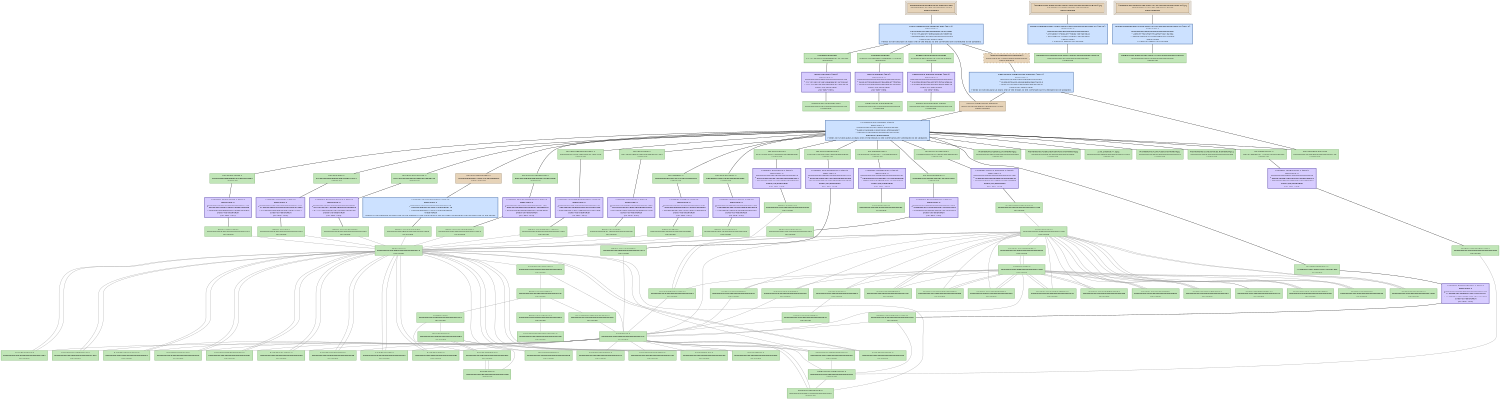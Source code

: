 digraph GetBusTicks {
   size = "10.000000,8.500000";
   concentrate = false;

   node [ shape = box, style = filled, color = "0.3 0.5 0.6", fillcolor = "0.3 0.2 0.9", fontname = "Monaco", fontsize = "9" ];
   n00001 [ label = "Development/GetBusTicks.mexmac.app\nd9eddebfe91d3adb524b5f2e935a7a5f\nDepsUpdated", color = "0.1 0.5 0.5", fillcolor = "0.1 0.2 0.9", peripheries = 3 ];
   n00002 [ label = "Contents/Info.plist\nc1c1215842047068eabebce124763435\nUpToDate" ];
   n00003 [ label = "GetBusTicks.build/Info.plist\n000000004355fe760000000000000299\nUpToDate" ];
   n00004 [ label = "Contents/PkgInfo\n0ce5427d24d5ab407d4adb5a77f23fa0\nUpToDate" ];
   n00005 [ label = "GetBusTicks.build/PkgInfo\n000000004355fe760000000000000008\nUpToDate" ];
   n00006 [ label = "English.lproj/InfoPlist.strings\n6350fa0fc8ed7864b7b75f97ec4fea24\nUpToDate" ];
   n00007 [ label = "English.lproj/InfoPlist.strings\n00000000434c45840000000000000228\nUpToDate" ];
   n00008 [ label = "ppc/PsychError.o\n8557cb56c405c13a38a99facd88ee60e\nUpToDate" ];
   n00009 [ label = "Base/PsychError.c\n00000000434c4585000000000000563d\nUpToDate" ];
   n00010 [ label = "ppc/PsychRegisterProject.o\n4d629e5a31c8c61dd6355c027bbf1edc\nUpToDate" ];
   n00011 [ label = "Base/PsychRegisterProject.c\n00000000434c458500000000000012e6\nUpToDate" ];
   n00012 [ label = "ppc/PsychHelp.o\ne97280a7ab02f20e32fb2dbfec8279d3\nUpToDate" ];
   n00013 [ label = "Base/PsychHelp.c\n00000000434c811d00000000000005b8\nUpToDate" ];
   n00014 [ label = "ppc/MiniBox.o\n492ea2e89e7a297204148f675ab99303\nUpToDate" ];
   n00015 [ label = "Base/MiniBox.c\n00000000434c45850000000000000f4f\nUpToDate" ];
   n00016 [ label = "ppc/PsychMemory.o\n2cb9bb5cc454ab953456d1407dc44203\nUpToDate" ];
   n00017 [ label = "Base/PsychMemory.c\n00000000434ca96200000000000003a4\nUpToDate" ];
   n00018 [ label = "ppc/ProjectTable.o\n3a36a40f5bfae8edbf291edb543f3ab3\nUpToDate" ];
   n00019 [ label = "Base/ProjectTable.c\n00000000434c4585000000000000023a\nUpToDate" ];
   n00020 [ label = "ppc/PsychInit.o\n31598462f884d5af055d57d2d7519cc1\nUpToDate" ];
   n00021 [ label = "Base/PsychInit.c\n00000000434c45850000000000000759\nUpToDate" ];
   n00022 [ label = "ppc/PsychTimeGlue.o\nf6c6cda7cd592323857e89d5b6e6db58\nUpToDate" ];
   n00023 [ label = "Base/PsychTimeGlue.c\n000000004355ef98000000000000157f\nUpToDate" ];
   n00024 [ label = "ppc/PsychStructGlue.o\nd77757060944d97fe7fb508d18edd185\nUpToDate" ];
   n00025 [ label = "Base/PsychStructGlue.c\n00000000434c45850000000000002bb8\nUpToDate" ];
   n00026 [ label = "ppc/PsychVersioning.o\n1c66906a9b0ad11d2f24153b94fae6e4\nDepsUpdated", color = "0.1 0.5 0.5", fillcolor = "0.1 0.2 0.9" ];
   n00027 [ label = "Base/PsychVersioning.c\n000000004355fe8300000000000014ee\nUpToDate" ];
   n00028 [ label = "ppc/MODULEVersion.o\n7ceab83d030c5221feb5c3d44a0bfebd\nUpToDate" ];
   n00029 [ label = "Screen/MODULEVersion.c\n000000004355fcd7000000000000124e\nUpToDate" ];
   n00030 [ label = "ppc/PsychScriptingGlue.o\nef563024def5aaad384fb0149d4caadc\nUpToDate" ];
   n00031 [ label = "Base/PsychScriptingGlue.c\n00000000434c458500000000000105c5\nUpToDate" ];
   n00032 [ label = "ppc/mexversion.o\n3ff4555e0675dfcfd571f12a3dad2804\nUpToDate" ];
   n00033 [ label = "src/mexversion.c\n000000004332d94600000000000002d2\nUpToDate" ];
   n00034 [ label = "ppc/RegisterProject.o\n1139e6e7c46310d5c183c16f778f1b9c\nUpToDate" ];
   n00035 [ label = "GetBusTicks/RegisterProject.c\n00000000434c45850000000000000448\nUpToDate" ];
   n00036 [ label = "ppc/GetBusTicks.o\n9bb7e788ee43377f700915bb29fa9933\nUpToDate" ];
   n00037 [ label = "GetBusTicks/GetBusTicks.c\n00000000434c458500000000000002dd\nUpToDate" ];
   n00038 [ label = "ppc/PsychAuthors.o\n7df6d9fbe16e0a1e3f04abbfc8e2fd41\nUpToDate" ];
   n00039 [ label = "Base/PsychAuthors.c\n00000000434c81430000000000000d3b\nUpToDate" ];
   n00040 [ label = "MacOS/GetBusTicks.mexmac\n9d3d726cd03948a0574069b2801fc992\nDepsUpdated", color = "0.1 0.5 0.5", fillcolor = "0.1 0.2 0.9" ];
   n00041 [ label = "Frameworks/OpenGL.framework[C]\n00000000434ac55900000000000000ee\nUpToDate" ];
   n00042 [ label = "Frameworks/ApplicationServices.framework[C]\n00000000434ac53300000000000000ee\nUpToDate" ];
   n00043 [ label = "2.95.2/libstdc++.a[C]\n00000000434abb590000000000075c68\nUpToDate" ];
   n00044 [ label = "Frameworks/CoreAudio.framework[C]\n00000000434ac55b00000000000000cc\nUpToDate" ];
   n00045 [ label = "Frameworks/CoreServices.framework[C]\n00000000434ac53600000000000000ee\nUpToDate" ];
   n00046 [ label = "mac/mexFunction.map\n000000004332d946000000000000012e\nUpToDate" ];
   n00047 [ label = "<GetBusTicks.build/Script-2FD6150F07306666008DA6B4.sh>[A]\na7c5bdb15c1d78f177d8b210e7a59dce\nDepsUpdated", color = "0.1 0.5 0.5", fillcolor = "0.1 0.2 0.9", peripheries = 3 ];
   n00048 [ label = "GetBusTicks.build/Script-2FD6150F07306666008DA6B4.sh\n000000004355fe7600000000000000ec\nUpToDate" ];
   n00049 [ label = "<GetBusTicks.build/Script-2FD6151007306666008DA6B4.sh>[A]\nab90477966a2516946aff674321ea484\nDepsUpdated", color = "0.1 0.5 0.5", fillcolor = "0.1 0.2 0.9", peripheries = 3 ];
   n00050 [ label = "GetBusTicks.build/Script-2FD6151007306666008DA6B4.sh\n000000004355fe76000000000000003e\nUpToDate" ];
   n00051 [ label = "<MacOS/GetBusTicks.mexmac>\n5b5622a3c947c5b8cf9eb2d96865a5ac\nDepsUpdated", color = "0.1 0.5 0.5", fillcolor = "0.1 0.2 0.9", style = "filled,dashed" ];
   n00052 [ label = "Base/Psych.h\n00000000435548b60000000000000410\nUpToDate" ];
   n00053 [ label = "Base/Psych.h\n00000000435548b60000000000000410\nUpToDate" ];
   n00054 [ label = "Screen/Screen.h\n000000004355f28e00000000000012e0\nUpToDate" ];
   n00055 [ label = "Base/PsychConstants.h\n00000000435548d4000000000000080d\nUpToDate" ];
   n00056 [ label = "Base/MiniBox.h\n00000000435548d400000000000004d6\nUpToDate" ];
   n00057 [ label = "Base/ProjectTable.h\n00000000435548d400000000000002f6\nUpToDate" ];
   n00058 [ label = "Base/PsychError.h\n00000000435548d40000000000001fe7\nUpToDate" ];
   n00059 [ label = "Base/PsychScriptingGlue.h\n00000000435548f30000000000001a37\nUpToDate" ];
   n00060 [ label = "Base/PsychStructGlue.h\n000000004355496c0000000000000bcc\nUpToDate" ];
   n00061 [ label = "Base/PsychCellGlue.h\n00000000434c458500000000000005c5\nUpToDate" ];
   n00062 [ label = "Base/PsychRegisterProject.h\n00000000435548d400000000000003f1\nUpToDate" ];
   n00063 [ label = "Base/PsychAuthors.h\n00000000435548d400000000000005e9\nUpToDate" ];
   n00064 [ label = "Base/PsychVersioning.h\n00000000435548f300000000000004dd\nUpToDate" ];
   n00065 [ label = "Base/PsychHelp.h\n00000000434c45850000000000000357\nUpToDate" ];
   n00066 [ label = "Base/PsychInit.h\n00000000435548f300000000000002db\nUpToDate" ];
   n00067 [ label = "Base/PsychMemory.h\n00000000435548d40000000000000473\nUpToDate" ];
   n00068 [ label = "Base/PsychTimeGlue.h\n000000004355ef010000000000000483\nUpToDate" ];
   n00069 [ label = "Base/PsychInstrument.h\n00000000435548d400000000000001a8\nUpToDate" ];
   n00070 [ label = "GetBusTicks/RegisterProject.h\n00000000434c458500000000000002f9\nUpToDate" ];
   n00071 [ label = "Base/TimeLists.h\n00000000435548f300000000000002a9\nUpToDate" ];
   n00072 [ label = "Base/PsychIncludes.h\n00000000435548d4000000000000074c\nUpToDate" ];
   n00073 [ label = "Base/PsychPlatform.h\n00000000435548d40000000000000589\nUpToDate" ];
   n00074 [ label = "include/mex.h\n000000004332d9460000000000003742\nUpToDate" ];
   n00075 [ label = "OS9ToolboxFragments/Events.h\n00000000434c45850000000000000236\nUpToDate" ];
   n00076 [ label = "Base/PsychPlatformConstants.h\n000000004355492f000000000000070e\nUpToDate" ];
   n00077 [ label = "include/matrix.h\n000000004332d9460000000000009ff2\nUpToDate" ];
   n00078 [ label = "include/mwdebug.h\n000000004332d9460000000000002b3c\nUpToDate" ];
   n00079 [ label = "include/tmwtypes.h\n000000004332d946000000000000458d\nUpToDate" ];
   n00080 [ label = "include/mat.h\n000000004332d94600000000000023ab\nUpToDate" ];
   n00081 [ label = "GetBusTicks/GetBusTicks.h\n00000000434c4585000000000000030a\nUpToDate" ];
   n00082 [ label = "Screen/PsychRects.h\n00000000434c458500000000000005d5\nUpToDate" ];
   n00083 [ label = "Screen/ScreenTypes.h\n00000000434c458500000000000013b6\nUpToDate" ];
   n00084 [ label = "Screen/PsychVideoGlue.h\n00000000434c458500000000000005d4\nUpToDate" ];
   n00085 [ label = "Screen/PsychScreenGlue.h\n00000000434c45850000000000000d6d\nUpToDate" ];
   n00086 [ label = "Screen/PsychWindowTextGlue.h\n00000000434c458500000000000008ee\nUpToDate" ];
   n00087 [ label = "Screen/WindowBank.h\n000000004355e68c0000000000001b31\nUpToDate" ];
   n00088 [ label = "Screen/PsychWindowGlue.h\n000000004355e21f0000000000000a66\nUpToDate" ];
   n00089 [ label = "Screen/PsychTextureSupport.h\n000000004355a03b0000000000000370\nUpToDate" ];
   n00090 [ label = "Screen/PsychAlphaBlending.h\n00000000434c458500000000000004fb\nUpToDate" ];
   n00091 [ label = "Screen/ScreenArguments.h\n00000000434c45850000000000000ca3\nUpToDate" ];
   n00092 [ label = "Screen/RegisterProject.h\n00000000434c45850000000000000284\nUpToDate" ];
   n00093 [ label = "Screen/WindowHelpers.h\n00000000434c45850000000000000773\nUpToDate" ];
   n00094 [ label = "Fonts/PsychFontGlue.h\n00000000434c45850000000000000e47\nUpToDate" ];
   n00095 [ label = "Fonts/ScreenFontGlue.h\n00000000434c45850000000000000260\nUpToDate" ];
   n00096 [ label = "Fonts/FontInfo.h\n00000000434c45850000000000000ef4\nUpToDate" ];
   n00097 [ label = "Screen/ScreenPreferenceState.h\n000000004355d9f300000000000006ba\nUpToDate" ];
   n00098 [ label = "Screen/Screen.h\n000000004355f28e00000000000012e0\nUpToDate" ];
   n00099 [ label = "Fonts/PsychFontGlue.h\n00000000434c45850000000000000e47\nUpToDate" ];

   node [ shape = box, style = "filled,bold", color = "0.7 0.5 0.7", fillcolor = "0.7 0.2 1.0", fontname = "Monaco", fontsize = "9" ];
   c00001 [ label = "PBXCp Info.plist <wt:0>\nwaitCount: 0\n000000004355fe760000000000000299\n^ c1c1215801518e1eeabebce1247636ac\n= c1c1215842047068eabebce124763435\nDoesNotNeedToRun\n(no 'why' info)" ];
   c00002 [ label = "PBXCp PkgInfo <wt:0>\nwaitCount: 0\n00000000000000000000000000000000\n^ 0ce5427d24d5ab407d4adb5a77f23fa0\n= 0ce5427d24d5ab407d4adb5a77f23fa0\nDoesNotNeedToRun\n(no 'why' info)" ];
   c00003 [ label = "CpResource InfoPlist.strings <wt:4>\nwaitCount: 0\n00000000000000000000000000000000\n^ 6350fa0fc8ed7864b7b75f97ec4fea24\n= 6350fa0fc8ed7864b7b75f97ec4fea24\nDoesNotNeedToRun\n(no 'why' info)" ];
   c00004 [ label = "CompileC PsychError.o <wt:6>\nwaitCount: 0\n000000004355492f0000000000004529\n^ 8557cb568750881538a99facd88ea327\n= 8557cb56c405c13a38a99facd88ee60e\nDoesNotNeedToRun\n(no 'why' info)" ];
   c00005 [ label = "CompileC PsychRegisterProject.o <wt:6>\nwaitCount: 0\n000000004355492f00000000000001f2\n^ 4d629e5a729d8f32d6355c027bbf1f2e\n= 4d629e5a31c8c61dd6355c027bbf1edc\nDoesNotNeedToRun\n(no 'why' info)" ];
   c00006 [ label = "CompileC PsychHelp.o <wt:6>\nwaitCount: 0\n0000000043558db700000000000016ac\n^ e97280a7e8577fb932fb2dbfec826f7f\n= e97280a7ab02f20e32fb2dbfec8279d3\nDoesNotNeedToRun\n(no 'why' info)" ];
   c00007 [ label = "CompileC MiniBox.o <wt:6>\nwaitCount: 0\n000000004355492f0000000000001c5b\n^ 492ea2e8dd2f605d04148f675ab98f58\n= 492ea2e89e7a297204148f675ab99303\nDoesNotNeedToRun\n(no 'why' info)" ];
   c00008 [ label = "CompileC PsychMemory.o <wt:6>\nwaitCount: 0\n000000004355a5c800000000000010b0\n^ 2cb9bb5c87010e5d3456d1407dc452b3\n= 2cb9bb5cc454ab953456d1407dc44203\nDoesNotNeedToRun\n(no 'why' info)" ];
   c00009 [ label = "CompileC ProjectTable.o <wt:6>\nwaitCount: 0\n000000004355492f000000000000112e\n^ 3a36a40f18afa1c2bf291edb543f2b9d\n= 3a36a40f5bfae8edbf291edb543f3ab3\nDoesNotNeedToRun\n(no 'why' info)" ];
   c00010 [ label = "CompileC PsychInit.o <wt:6>\nwaitCount: 0\n000000004355492f000000000000144d\n^ 31598462bbd19c80055d57d2d751888c\n= 31598462f884d5af055d57d2d7519cc1\nDoesNotNeedToRun\n(no 'why' info)" ];
   c00011 [ label = "CompileC PsychTimeGlue.o <wt:6>\nwaitCount: 0\n000000004355ee420000000000001153\n^ f6c6cda78e0ccd61857e89d5b6e6ca0b\n= f6c6cda7cd592323857e89d5b6e6db58\nDoesNotNeedToRun\n(no 'why' info)" ];
   c00012 [ label = "CompileC PsychStructGlue.o <wt:6>\nwaitCount: 0\n000000004355492f00000000000038ac\n^ d77757064a119050e7fb508d18ede929\n= d77757060944d97fe7fb508d18edd185\nDoesNotNeedToRun\n(no 'why' info)" ];
   c00013 [ label = "CompileC PsychVersioning.o <wt:6>\nwaitCount: 0\n00000000434cf22900000000000007fa\n^ 1c66906ad84623342f24153b94fae11e\n= 1c66906a9b0ad11d2f24153b94fae6e4\nNeedsToRun\nNeeds to run because at least one of the outputs of the command is has an older timestamp than at least one of the inputs.", color = "0.6 0.5 0.7", fillcolor = "0.6 0.2 1.0" ];
   c00014 [ label = "CompileC MODULEVersion.o <wt:6>\nwaitCount: 0\n000000004355fcd7000000000000124e\n^ 7ceab83d4059aef6feb5c3d44a0becf3\n= 7ceab83d030c5221feb5c3d44a0bfebd\nDoesNotNeedToRun\n(no 'why' info)" ];
   c00015 [ label = "CompileC PsychScriptingGlue.o <wt:6>\nwaitCount: 0\n000000004355492f00000000000116d1\n^ ef5630249da0e382384fb0149d4dbc0d\n= ef563024def5aaad384fb0149d4caadc\nDoesNotNeedToRun\n(no 'why' info)" ];
   c00016 [ label = "CompileC mexversion.o <wt:6>\nwaitCount: 0\n000000004332d94600000000000002d2\n^ 3ff4555e45470689d571f12a3dad2ad6\n= 3ff4555e0675dfcfd571f12a3dad2804\nDoesNotNeedToRun\n(no 'why' info)" ];
   c00017 [ label = "CompileC RegisterProject.o <wt:6>\nwaitCount: 0\n000000004355eedb00000000000007ed\n^ 1139e6e78736fe0ec183c16f778f1c71\n= 1139e6e7c46310d5c183c16f778f1b9c\nDoesNotNeedToRun\n(no 'why' info)" ];
   c00018 [ label = "CompileC GetBusTicks.o <wt:6>\nwaitCount: 0\n000000004355ef010000000000000554\n^ 9bb7e788ad16d87e700915bb29fa9c67\n= 9bb7e788ee43377f700915bb29fa9933\nDoesNotNeedToRun\n(no 'why' info)" ];
   c00019 [ label = "CompileC PsychAuthors.o <wt:6>\nwaitCount: 0\n0000000043558de90000000000001e2f\n^ 7df6d9fba23b87f73f04abbfc8e2e36e\n= 7df6d9fbe16e0a1e3f04abbfc8e2fd41\nDoesNotNeedToRun\n(no 'why' info)" ];
   c00020 [ label = "Ld GetBusTicks.mexmac <wt:6>\nwaitCount: 0\n2958e36ae832092286f5c8ddad2b44a5\n^ b4659106380b4182d1b5a16f2d348d37\n= 9d3d726cd03948a0574069b2801fc992\nIndirectlyNeedsToRun\nNeeds to run because at least one of the inputs to the command are scheduled to be updated.", color = "0.6 0.5 0.7", fillcolor = "0.6 0.2 1.0" ];
   c00021 [ label = "PhaseScriptExecution Script-2FD6150F07306666008DA6B4.sh <wt:10>\nwaitCount: 0\n000000004355fe7600000000000000ec\n^ a7c5bdb11f48868777d8b210e7a59d22\n= a7c5bdb15c1d78f177d8b210e7a59dce\nNeedsToRun\n1 output is always out-of-date", color = "0.6 0.5 0.7", fillcolor = "0.6 0.2 1.0" ];
   c00022 [ label = "PhaseScriptExecution Script-2FD6151007306666008DA6B4.sh <wt:12>\nwaitCount: 0\n000000004355fe76000000000000003e\n^ ab90477925f7af1f46aff674321ea4ba\n= ab90477966a2516946aff674321ea484\nNeedsToRun\n1 output is always out-of-date", color = "0.6 0.5 0.7", fillcolor = "0.6 0.2 1.0" ];
   c00023 [ label = "EditSymbols GetBusTicks.mexmac <wt:13>\nwaitCount: 0\n9d3d726c930b91e6574069b2801fc8bc\n^ c66b50cf5a4c545e98dedb6be87a6d10\n= 5b5622a3c947c5b8cf9eb2d96865a5ac\nIndirectlyNeedsToRun\nNeeds to run because at least one of the inputs to the command are scheduled to be updated.", color = "0.6 0.5 0.7", fillcolor = "0.6 0.2 1.0" ];
   c00024 [ label = "Touch GetBusTicks.mexmac.app <wt:14>\nwaitCount: 0\n681fc9e5b7422e54b89de34757b18d8f\n^ b1f2175a5e5f148fead6bc69c4ebf7d0\n= d9eddebfe91d3adb524b5f2e935a7a5f\nIndirectlyNeedsToRun\nNeeds to run because at least one of the inputs to the command are scheduled to be updated.", color = "0.6 0.5 0.7", fillcolor = "0.6 0.2 1.0" ];

   edge [ style = solid, color = black, arrowhead = none, arrowtail = normal ];
   n00001 -> { c00024 };
   n00002 -> { c00001 };
   n00004 -> { c00002 };
   n00006 -> { c00003 };
   n00008 -> { c00004 };
   n00010 -> { c00005 };
   n00012 -> { c00006 };
   n00014 -> { c00007 };
   n00016 -> { c00008 };
   n00018 -> { c00009 };
   n00020 -> { c00010 };
   n00022 -> { c00011 };
   n00024 -> { c00012 };
   n00026 -> { c00013 };
   n00028 -> { c00014 };
   n00030 -> { c00015 };
   n00032 -> { c00016 };
   n00034 -> { c00017 };
   n00036 -> { c00018 };
   n00038 -> { c00019 };
   n00040 -> { c00020 };
   n00047 -> { c00021 };
   n00049 -> { c00022 };
   n00051 -> { c00023 };
   c00001 -> { n00003 };
   c00002 -> { n00005 n00005 };
   c00003 -> { n00007 n00007 };
   c00004 -> { n00009 };
   c00005 -> { n00011 };
   c00006 -> { n00013 };
   c00007 -> { n00015 };
   c00008 -> { n00017 };
   c00009 -> { n00019 };
   c00010 -> { n00021 };
   c00011 -> { n00023 };
   c00012 -> { n00025 };
   c00013 -> { n00027 };
   c00014 -> { n00029 };
   c00015 -> { n00031 };
   c00016 -> { n00033 };
   c00017 -> { n00035 };
   c00018 -> { n00037 };
   c00019 -> { n00039 };
   c00020 -> { n00008 n00010 n00012 n00014 n00016 n00018 n00020 n00022 n00024 n00026 n00028 n00030 n00032 n00034 n00036 n00038 n00041 n00042 n00043 n00044 n00045 n00046 };
   c00021 -> { n00048 };
   c00022 -> { n00050 };
   c00023 -> { n00040 n00046 };
   c00024 -> { n00002 n00004 n00006 n00040 n00051 };

   edge [ style = solid, color = gray60, arrowhead = none, arrowtail = normal ];
   n00009 -> { n00052 };
   n00011 -> { n00052 };
   n00013 -> { n00052 };
   n00015 -> { n00052 };
   n00017 -> { n00052 };
   n00019 -> { n00052 };
   n00021 -> { n00052 };
   n00023 -> { n00053 };
   n00025 -> { n00052 };
   n00027 -> { n00052 };
   n00029 -> { n00054 };
   n00031 -> { n00052 };
   n00035 -> { n00053 n00081 };
   n00037 -> { n00081 };
   n00039 -> { n00052 };
   n00052 -> { n00055 n00056 n00057 n00058 n00059 n00060 n00061 n00062 n00063 n00064 n00065 n00066 n00067 n00068 n00069 n00070 n00071 };
   n00053 -> { n00055 n00056 n00057 n00058 n00059 n00060 n00061 n00062 n00063 n00064 n00065 n00066 n00067 n00068 n00069 n00070 n00071 };
   n00054 -> { n00053 n00082 n00083 n00084 n00085 n00086 n00087 n00088 n00089 n00090 n00091 n00092 n00093 n00094 n00095 n00096 n00097 };
   n00055 -> { n00072 };
   n00056 -> { n00052 };
   n00057 -> { n00052 };
   n00058 -> { n00052 };
   n00059 -> { n00052 };
   n00060 -> { n00052 };
   n00061 -> { n00052 };
   n00062 -> { n00052 };
   n00063 -> { n00052 };
   n00064 -> { n00052 };
   n00065 -> { n00052 };
   n00066 -> { n00052 };
   n00068 -> { n00053 };
   n00069 -> { n00052 };
   n00070 -> { n00053 n00081 };
   n00072 -> { n00073 n00074 n00074 n00075 n00074 };
   n00073 -> { n00076 };
   n00074 -> { n00077 n00077 n00078 };
   n00075 -> { n00053 };
   n00077 -> { n00079 n00078 };
   n00078 -> { n00077 n00080 };
   n00080 -> { n00077 n00078 };
   n00081 -> { n00053 n00068 };
   n00082 -> { n00054 };
   n00083 -> { n00054 };
   n00084 -> { n00098 };
   n00085 -> { n00098 };
   n00086 -> { n00098 };
   n00087 -> { n00054 };
   n00088 -> { n00098 };
   n00089 -> { n00098 };
   n00090 -> { n00098 };
   n00091 -> { n00054 };
   n00092 -> { n00053 n00054 };
   n00094 -> { n00053 };
   n00095 -> { n00053 };
   n00096 -> { n00099 };
   n00097 -> { n00054 };
   n00098 -> { n00053 n00082 n00083 n00084 n00085 n00086 n00087 n00088 n00089 n00090 n00091 n00092 n00093 n00094 n00095 n00096 n00097 };
   n00099 -> { n00053 };
}
